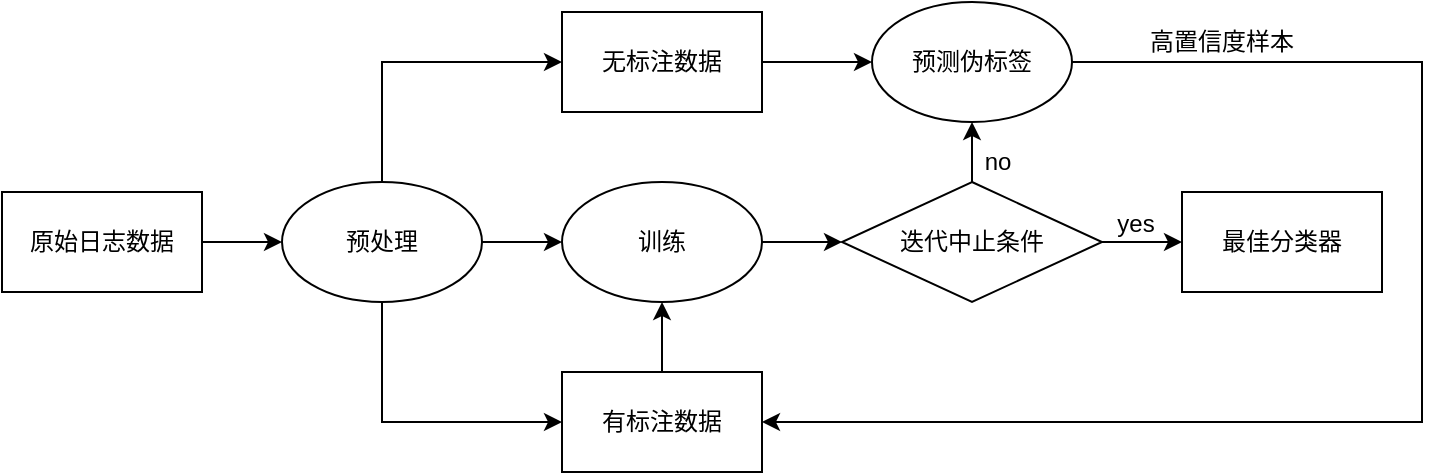 <mxfile version="23.1.7" type="github">
  <diagram name="第 1 页" id="uEcKwODsxyKP0ZjY9med">
    <mxGraphModel dx="1562" dy="858" grid="1" gridSize="10" guides="1" tooltips="1" connect="1" arrows="1" fold="1" page="1" pageScale="1" pageWidth="827" pageHeight="1169" math="0" shadow="0">
      <root>
        <mxCell id="0" />
        <mxCell id="1" parent="0" />
        <mxCell id="VsMNJ8rCx-wSWvGktuPb-10" value="" style="edgeStyle=orthogonalEdgeStyle;rounded=0;orthogonalLoop=1;jettySize=auto;html=1;" edge="1" parent="1" source="VsMNJ8rCx-wSWvGktuPb-1" target="VsMNJ8rCx-wSWvGktuPb-2">
          <mxGeometry relative="1" as="geometry" />
        </mxCell>
        <mxCell id="VsMNJ8rCx-wSWvGktuPb-1" value="原始日志数据" style="rounded=0;whiteSpace=wrap;html=1;" vertex="1" parent="1">
          <mxGeometry x="80" y="320" width="100" height="50" as="geometry" />
        </mxCell>
        <mxCell id="VsMNJ8rCx-wSWvGktuPb-11" value="" style="edgeStyle=orthogonalEdgeStyle;rounded=0;orthogonalLoop=1;jettySize=auto;html=1;" edge="1" parent="1" source="VsMNJ8rCx-wSWvGktuPb-2" target="VsMNJ8rCx-wSWvGktuPb-6">
          <mxGeometry relative="1" as="geometry" />
        </mxCell>
        <mxCell id="VsMNJ8rCx-wSWvGktuPb-12" style="edgeStyle=orthogonalEdgeStyle;rounded=0;orthogonalLoop=1;jettySize=auto;html=1;exitX=0.5;exitY=0;exitDx=0;exitDy=0;entryX=0;entryY=0.5;entryDx=0;entryDy=0;" edge="1" parent="1" source="VsMNJ8rCx-wSWvGktuPb-2" target="VsMNJ8rCx-wSWvGktuPb-5">
          <mxGeometry relative="1" as="geometry" />
        </mxCell>
        <mxCell id="VsMNJ8rCx-wSWvGktuPb-13" style="edgeStyle=orthogonalEdgeStyle;rounded=0;orthogonalLoop=1;jettySize=auto;html=1;exitX=0.5;exitY=1;exitDx=0;exitDy=0;entryX=0;entryY=0.5;entryDx=0;entryDy=0;" edge="1" parent="1" source="VsMNJ8rCx-wSWvGktuPb-2" target="VsMNJ8rCx-wSWvGktuPb-4">
          <mxGeometry relative="1" as="geometry" />
        </mxCell>
        <mxCell id="VsMNJ8rCx-wSWvGktuPb-2" value="预处理" style="ellipse;whiteSpace=wrap;html=1;" vertex="1" parent="1">
          <mxGeometry x="220" y="315" width="100" height="60" as="geometry" />
        </mxCell>
        <mxCell id="VsMNJ8rCx-wSWvGktuPb-16" value="" style="edgeStyle=orthogonalEdgeStyle;rounded=0;orthogonalLoop=1;jettySize=auto;html=1;" edge="1" parent="1" source="VsMNJ8rCx-wSWvGktuPb-4" target="VsMNJ8rCx-wSWvGktuPb-6">
          <mxGeometry relative="1" as="geometry" />
        </mxCell>
        <mxCell id="VsMNJ8rCx-wSWvGktuPb-4" value="有标注数据" style="rounded=0;whiteSpace=wrap;html=1;" vertex="1" parent="1">
          <mxGeometry x="360" y="410" width="100" height="50" as="geometry" />
        </mxCell>
        <mxCell id="VsMNJ8rCx-wSWvGktuPb-14" value="" style="edgeStyle=orthogonalEdgeStyle;rounded=0;orthogonalLoop=1;jettySize=auto;html=1;" edge="1" parent="1" source="VsMNJ8rCx-wSWvGktuPb-5" target="VsMNJ8rCx-wSWvGktuPb-7">
          <mxGeometry relative="1" as="geometry" />
        </mxCell>
        <mxCell id="VsMNJ8rCx-wSWvGktuPb-5" value="无标注数据" style="rounded=0;whiteSpace=wrap;html=1;" vertex="1" parent="1">
          <mxGeometry x="360" y="230" width="100" height="50" as="geometry" />
        </mxCell>
        <mxCell id="VsMNJ8rCx-wSWvGktuPb-15" value="" style="edgeStyle=orthogonalEdgeStyle;rounded=0;orthogonalLoop=1;jettySize=auto;html=1;" edge="1" parent="1" source="VsMNJ8rCx-wSWvGktuPb-6" target="VsMNJ8rCx-wSWvGktuPb-8">
          <mxGeometry relative="1" as="geometry" />
        </mxCell>
        <mxCell id="VsMNJ8rCx-wSWvGktuPb-6" value="训练" style="ellipse;whiteSpace=wrap;html=1;" vertex="1" parent="1">
          <mxGeometry x="360" y="315" width="100" height="60" as="geometry" />
        </mxCell>
        <mxCell id="VsMNJ8rCx-wSWvGktuPb-19" style="edgeStyle=orthogonalEdgeStyle;rounded=0;orthogonalLoop=1;jettySize=auto;html=1;exitX=1;exitY=0.5;exitDx=0;exitDy=0;entryX=1;entryY=0.5;entryDx=0;entryDy=0;" edge="1" parent="1" source="VsMNJ8rCx-wSWvGktuPb-7" target="VsMNJ8rCx-wSWvGktuPb-4">
          <mxGeometry relative="1" as="geometry">
            <Array as="points">
              <mxPoint x="790" y="255" />
              <mxPoint x="790" y="435" />
            </Array>
          </mxGeometry>
        </mxCell>
        <mxCell id="VsMNJ8rCx-wSWvGktuPb-7" value="预测伪标签" style="ellipse;whiteSpace=wrap;html=1;" vertex="1" parent="1">
          <mxGeometry x="515" y="225" width="100" height="60" as="geometry" />
        </mxCell>
        <mxCell id="VsMNJ8rCx-wSWvGktuPb-17" value="" style="edgeStyle=orthogonalEdgeStyle;rounded=0;orthogonalLoop=1;jettySize=auto;html=1;" edge="1" parent="1" source="VsMNJ8rCx-wSWvGktuPb-8" target="VsMNJ8rCx-wSWvGktuPb-9">
          <mxGeometry relative="1" as="geometry" />
        </mxCell>
        <mxCell id="VsMNJ8rCx-wSWvGktuPb-18" value="" style="edgeStyle=orthogonalEdgeStyle;rounded=0;orthogonalLoop=1;jettySize=auto;html=1;" edge="1" parent="1" source="VsMNJ8rCx-wSWvGktuPb-8" target="VsMNJ8rCx-wSWvGktuPb-7">
          <mxGeometry relative="1" as="geometry" />
        </mxCell>
        <mxCell id="VsMNJ8rCx-wSWvGktuPb-8" value="迭代中止条件" style="rhombus;whiteSpace=wrap;html=1;" vertex="1" parent="1">
          <mxGeometry x="500" y="315" width="130" height="60" as="geometry" />
        </mxCell>
        <mxCell id="VsMNJ8rCx-wSWvGktuPb-9" value="最佳分类器" style="rounded=0;whiteSpace=wrap;html=1;" vertex="1" parent="1">
          <mxGeometry x="670" y="320" width="100" height="50" as="geometry" />
        </mxCell>
        <mxCell id="VsMNJ8rCx-wSWvGktuPb-20" value="no" style="text;html=1;align=center;verticalAlign=middle;whiteSpace=wrap;rounded=0;" vertex="1" parent="1">
          <mxGeometry x="548" y="290" width="60" height="30" as="geometry" />
        </mxCell>
        <mxCell id="VsMNJ8rCx-wSWvGktuPb-21" value="yes" style="text;html=1;align=center;verticalAlign=middle;whiteSpace=wrap;rounded=0;" vertex="1" parent="1">
          <mxGeometry x="617" y="321" width="60" height="30" as="geometry" />
        </mxCell>
        <mxCell id="VsMNJ8rCx-wSWvGktuPb-22" value="高置信度样本" style="text;html=1;align=center;verticalAlign=middle;whiteSpace=wrap;rounded=0;" vertex="1" parent="1">
          <mxGeometry x="640" y="230" width="100" height="30" as="geometry" />
        </mxCell>
      </root>
    </mxGraphModel>
  </diagram>
</mxfile>
